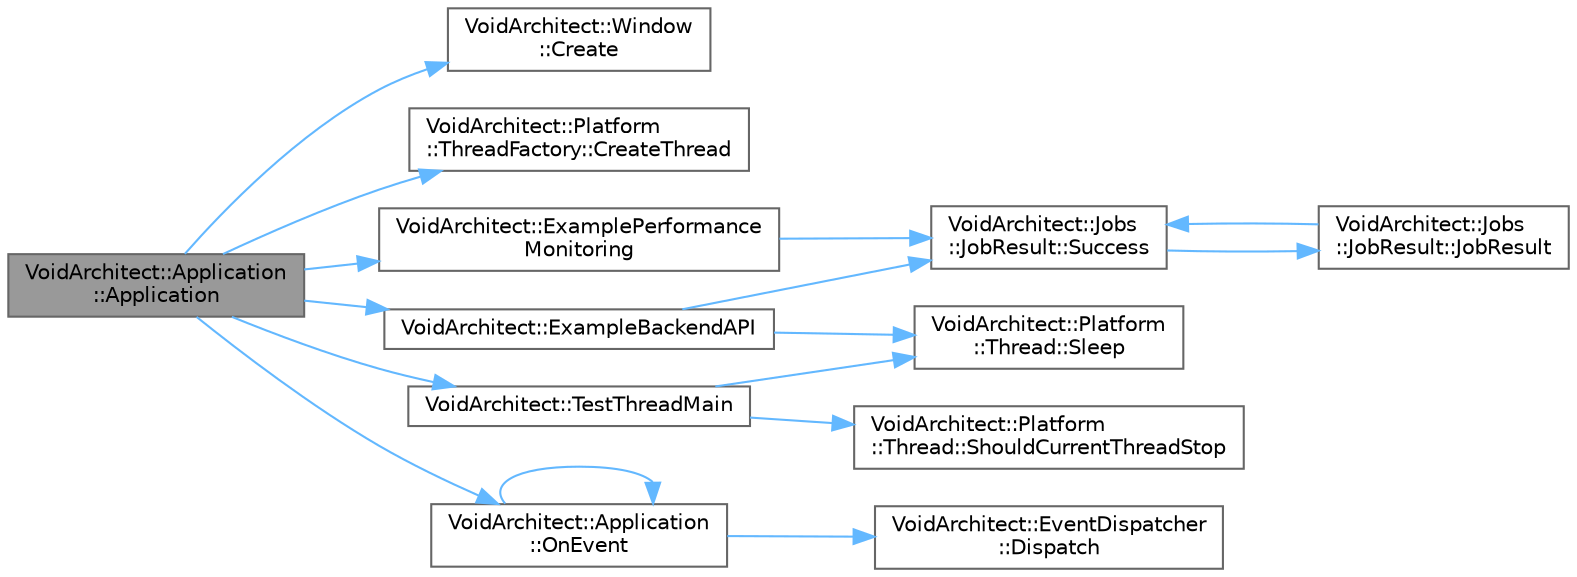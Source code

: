digraph "VoidArchitect::Application::Application"
{
 // LATEX_PDF_SIZE
  bgcolor="transparent";
  edge [fontname=Helvetica,fontsize=10,labelfontname=Helvetica,labelfontsize=10];
  node [fontname=Helvetica,fontsize=10,shape=box,height=0.2,width=0.4];
  rankdir="LR";
  Node1 [id="Node000001",label="VoidArchitect::Application\l::Application",height=0.2,width=0.4,color="gray40", fillcolor="grey60", style="filled", fontcolor="black",tooltip=" "];
  Node1 -> Node2 [id="edge1_Node000001_Node000002",color="steelblue1",style="solid",tooltip=" "];
  Node2 [id="Node000002",label="VoidArchitect::Window\l::Create",height=0.2,width=0.4,color="grey40", fillcolor="white", style="filled",URL="$class_void_architect_1_1_window.html#a9b5fc3a8ca4b9c6bc9ff1b5f2986c00f",tooltip=" "];
  Node1 -> Node3 [id="edge2_Node000001_Node000003",color="steelblue1",style="solid",tooltip=" "];
  Node3 [id="Node000003",label="VoidArchitect::Platform\l::ThreadFactory::CreateThread",height=0.2,width=0.4,color="grey40", fillcolor="white", style="filled",URL="$class_void_architect_1_1_platform_1_1_thread_factory.html#a644aa3ae815e968e69ad260b74c5546a",tooltip=" "];
  Node1 -> Node4 [id="edge3_Node000001_Node000004",color="steelblue1",style="solid",tooltip=" "];
  Node4 [id="Node000004",label="VoidArchitect::ExampleBackendAPI",height=0.2,width=0.4,color="grey40", fillcolor="white", style="filled",URL="$namespace_void_architect.html#a2fec0f9cd1b76ac8bdf6e1aef9ddf53f",tooltip=" "];
  Node4 -> Node5 [id="edge4_Node000004_Node000005",color="steelblue1",style="solid",tooltip=" "];
  Node5 [id="Node000005",label="VoidArchitect::Platform\l::Thread::Sleep",height=0.2,width=0.4,color="grey40", fillcolor="white", style="filled",URL="$class_void_architect_1_1_platform_1_1_thread.html#ace93d361c55001fedf64088ad8584234",tooltip=" "];
  Node4 -> Node6 [id="edge5_Node000004_Node000006",color="steelblue1",style="solid",tooltip=" "];
  Node6 [id="Node000006",label="VoidArchitect::Jobs\l::JobResult::Success",height=0.2,width=0.4,color="grey40", fillcolor="white", style="filled",URL="$struct_void_architect_1_1_jobs_1_1_job_result.html#ad24a0ccd3b2b067666f00f8f81c3af54",tooltip="Create a successful job result."];
  Node6 -> Node7 [id="edge6_Node000006_Node000007",color="steelblue1",style="solid",tooltip=" "];
  Node7 [id="Node000007",label="VoidArchitect::Jobs\l::JobResult::JobResult",height=0.2,width=0.4,color="grey40", fillcolor="white", style="filled",URL="$struct_void_architect_1_1_jobs_1_1_job_result.html#abe2ac9fbb5eec964167eabc618ae8bb0",tooltip="Default constructor creates successful result."];
  Node7 -> Node6 [id="edge7_Node000007_Node000006",color="steelblue1",style="solid",tooltip=" "];
  Node1 -> Node8 [id="edge8_Node000001_Node000008",color="steelblue1",style="solid",tooltip=" "];
  Node8 [id="Node000008",label="VoidArchitect::ExamplePerformance\lMonitoring",height=0.2,width=0.4,color="grey40", fillcolor="white", style="filled",URL="$namespace_void_architect.html#a5505f79f039bcf5e4b6b512d6e11cc92",tooltip=" "];
  Node8 -> Node6 [id="edge9_Node000008_Node000006",color="steelblue1",style="solid",tooltip=" "];
  Node1 -> Node9 [id="edge10_Node000001_Node000009",color="steelblue1",style="solid",tooltip=" "];
  Node9 [id="Node000009",label="VoidArchitect::Application\l::OnEvent",height=0.2,width=0.4,color="grey40", fillcolor="white", style="filled",URL="$class_void_architect_1_1_application.html#a65347fa36063a0ff39a964ecf1257b05",tooltip=" "];
  Node9 -> Node10 [id="edge11_Node000009_Node000010",color="steelblue1",style="solid",tooltip=" "];
  Node10 [id="Node000010",label="VoidArchitect::EventDispatcher\l::Dispatch",height=0.2,width=0.4,color="grey40", fillcolor="white", style="filled",URL="$class_void_architect_1_1_event_dispatcher.html#aab37d6cefc8a0d165687ea29935d60f5",tooltip=" "];
  Node9 -> Node9 [id="edge12_Node000009_Node000009",color="steelblue1",style="solid",tooltip=" "];
  Node1 -> Node11 [id="edge13_Node000001_Node000011",color="steelblue1",style="solid",tooltip=" "];
  Node11 [id="Node000011",label="VoidArchitect::TestThreadMain",height=0.2,width=0.4,color="grey40", fillcolor="white", style="filled",URL="$namespace_void_architect.html#a1bfcd9a9c4cb34ac70b78908e6332483",tooltip=" "];
  Node11 -> Node12 [id="edge14_Node000011_Node000012",color="steelblue1",style="solid",tooltip=" "];
  Node12 [id="Node000012",label="VoidArchitect::Platform\l::Thread::ShouldCurrentThreadStop",height=0.2,width=0.4,color="grey40", fillcolor="white", style="filled",URL="$class_void_architect_1_1_platform_1_1_thread.html#ac7b01b02275a9f02b029bb9f5e8d3511",tooltip=" "];
  Node11 -> Node5 [id="edge15_Node000011_Node000005",color="steelblue1",style="solid",tooltip=" "];
}
